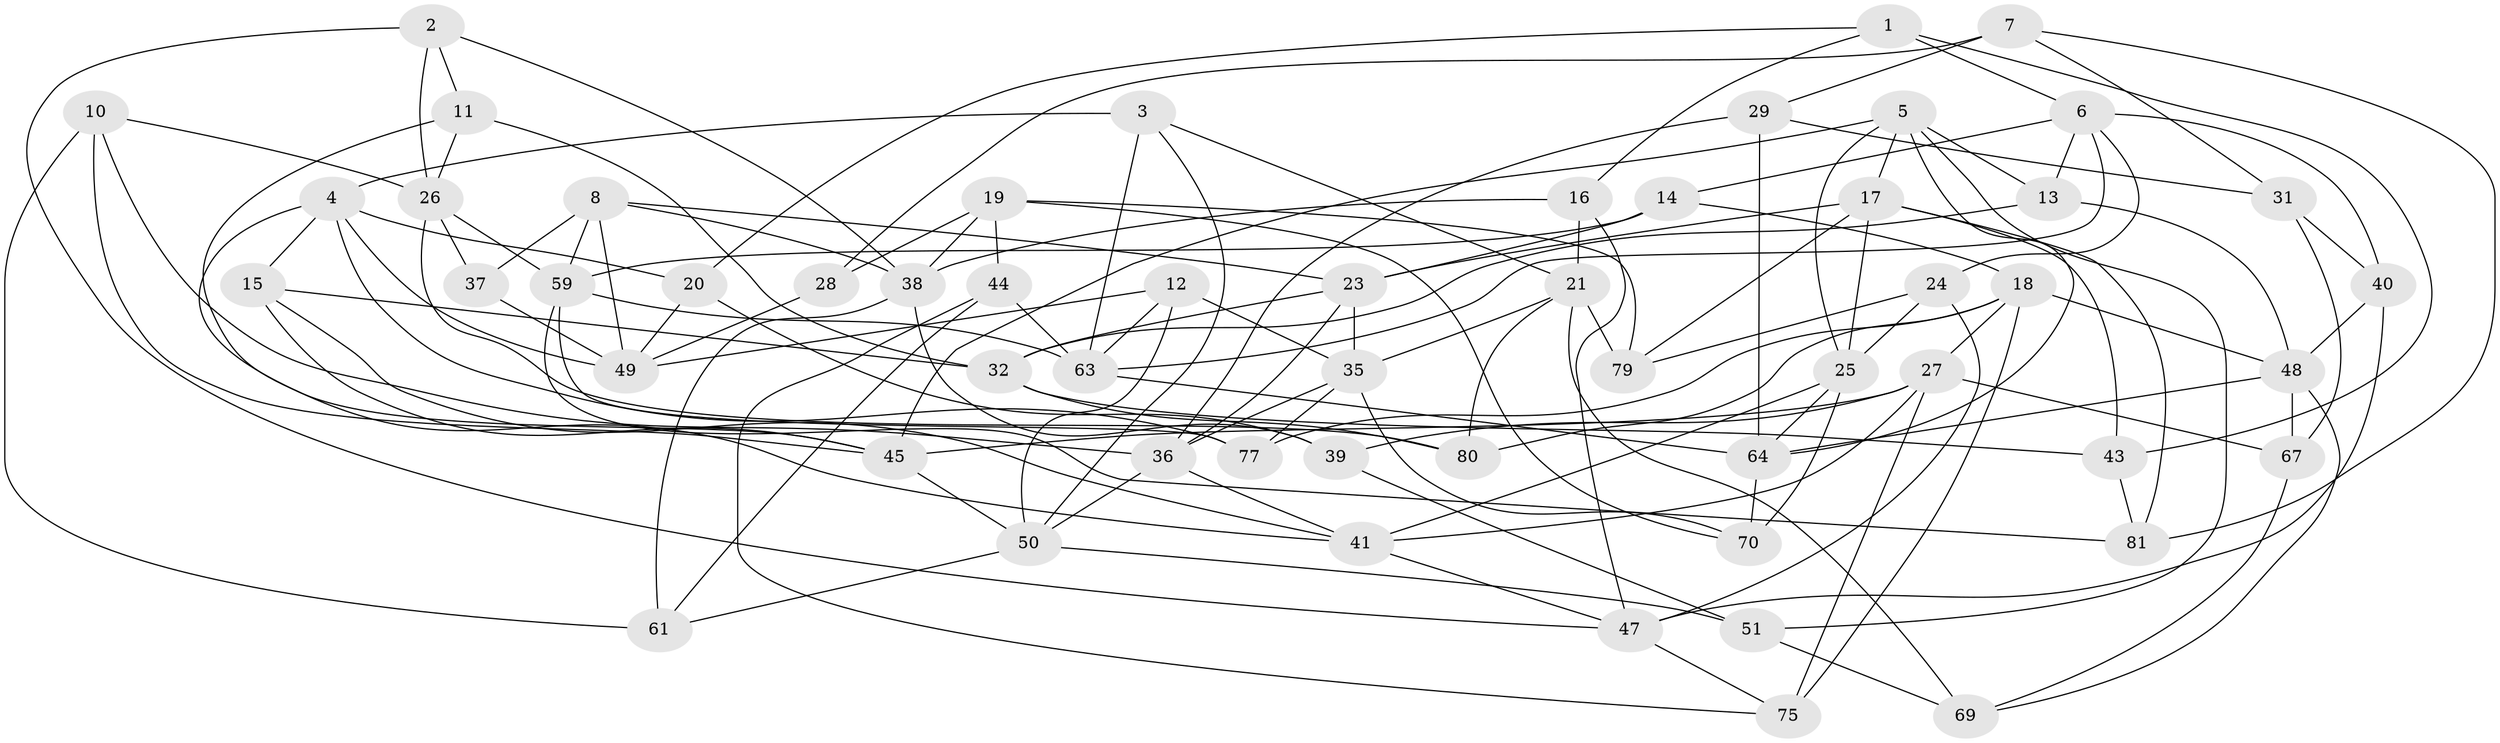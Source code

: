 // Generated by graph-tools (version 1.1) at 2025/24/03/03/25 07:24:30]
// undirected, 56 vertices, 135 edges
graph export_dot {
graph [start="1"]
  node [color=gray90,style=filled];
  1;
  2;
  3;
  4 [super="+22"];
  5 [super="+60"];
  6 [super="+33"];
  7;
  8 [super="+9"];
  10;
  11;
  12;
  13;
  14;
  15;
  16;
  17 [super="+46"];
  18 [super="+55"];
  19 [super="+30"];
  20;
  21 [super="+62"];
  23 [super="+56"];
  24;
  25 [super="+57"];
  26 [super="+53"];
  27 [super="+58"];
  28;
  29;
  31;
  32 [super="+34"];
  35 [super="+73"];
  36 [super="+74"];
  37;
  38 [super="+68"];
  39;
  40;
  41 [super="+42"];
  43;
  44;
  45 [super="+65"];
  47 [super="+78"];
  48 [super="+54"];
  49 [super="+52"];
  50 [super="+66"];
  51;
  59 [super="+72"];
  61;
  63 [super="+71"];
  64 [super="+76"];
  67;
  69;
  70;
  75;
  77;
  79;
  80;
  81;
  1 -- 16;
  1 -- 20;
  1 -- 43;
  1 -- 6;
  2 -- 26;
  2 -- 11;
  2 -- 47;
  2 -- 38;
  3 -- 4;
  3 -- 21;
  3 -- 50;
  3 -- 63;
  4 -- 20;
  4 -- 77;
  4 -- 15;
  4 -- 41;
  4 -- 49;
  5 -- 13;
  5 -- 17;
  5 -- 51;
  5 -- 25;
  5 -- 45;
  5 -- 64;
  6 -- 13;
  6 -- 24;
  6 -- 14;
  6 -- 40;
  6 -- 63;
  7 -- 81;
  7 -- 31;
  7 -- 29;
  7 -- 28;
  8 -- 37 [weight=2];
  8 -- 49;
  8 -- 38;
  8 -- 59;
  8 -- 23;
  10 -- 26;
  10 -- 61;
  10 -- 36;
  10 -- 45;
  11 -- 32;
  11 -- 45;
  11 -- 26;
  12 -- 35;
  12 -- 63;
  12 -- 50;
  12 -- 49;
  13 -- 48;
  13 -- 32;
  14 -- 59;
  14 -- 23;
  14 -- 18;
  15 -- 41;
  15 -- 32;
  15 -- 45;
  16 -- 38;
  16 -- 47;
  16 -- 21;
  17 -- 43;
  17 -- 79;
  17 -- 25;
  17 -- 81;
  17 -- 23;
  18 -- 27;
  18 -- 75;
  18 -- 77;
  18 -- 48;
  18 -- 80;
  19 -- 28 [weight=2];
  19 -- 38;
  19 -- 79;
  19 -- 70;
  19 -- 44;
  20 -- 39;
  20 -- 49;
  21 -- 79;
  21 -- 35;
  21 -- 80;
  21 -- 69;
  23 -- 32;
  23 -- 35;
  23 -- 36;
  24 -- 79;
  24 -- 25;
  24 -- 47;
  25 -- 64;
  25 -- 41;
  25 -- 70;
  26 -- 37;
  26 -- 80;
  26 -- 59;
  27 -- 75;
  27 -- 67;
  27 -- 45;
  27 -- 39;
  27 -- 41;
  28 -- 49;
  29 -- 31;
  29 -- 36;
  29 -- 64;
  31 -- 67;
  31 -- 40;
  32 -- 43;
  32 -- 80;
  35 -- 36;
  35 -- 77;
  35 -- 70;
  36 -- 50;
  36 -- 41;
  37 -- 49;
  38 -- 61;
  38 -- 39;
  39 -- 51;
  40 -- 47;
  40 -- 48;
  41 -- 47;
  43 -- 81;
  44 -- 63;
  44 -- 75;
  44 -- 61;
  45 -- 50;
  47 -- 75;
  48 -- 69;
  48 -- 67;
  48 -- 64;
  50 -- 51;
  50 -- 61;
  51 -- 69;
  59 -- 81;
  59 -- 77;
  59 -- 63;
  63 -- 64;
  64 -- 70;
  67 -- 69;
}
